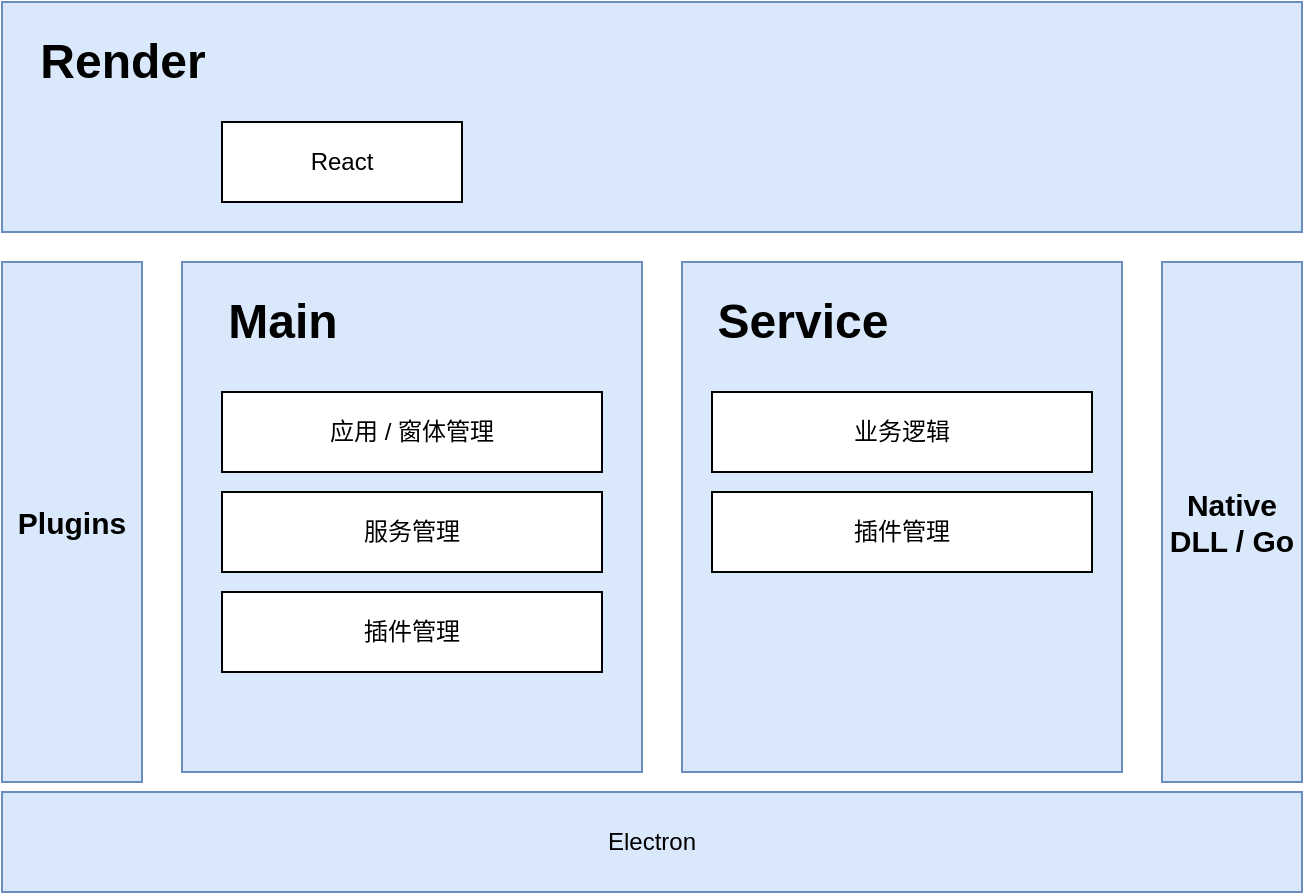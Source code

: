 <mxfile version="13.9.9" type="device"><diagram id="CvRvtLncuSZ-sLvBnDHe" name="第 1 页"><mxGraphModel dx="1422" dy="832" grid="1" gridSize="10" guides="1" tooltips="1" connect="1" arrows="1" fold="1" page="1" pageScale="1" pageWidth="827" pageHeight="1169" math="0" shadow="0"><root><mxCell id="0"/><mxCell id="1" parent="0"/><mxCell id="nY-F0g6jvdXW9xwQC8cQ-1" value="Electron" style="rounded=0;whiteSpace=wrap;html=1;fillColor=#dae8fc;strokeColor=#6c8ebf;" parent="1" vertex="1"><mxGeometry x="100" y="535" width="650" height="50" as="geometry"/></mxCell><mxCell id="nY-F0g6jvdXW9xwQC8cQ-2" value="" style="rounded=0;whiteSpace=wrap;html=1;fillColor=#dae8fc;strokeColor=#6c8ebf;" parent="1" vertex="1"><mxGeometry x="190" y="270" width="230" height="255" as="geometry"/></mxCell><mxCell id="nY-F0g6jvdXW9xwQC8cQ-4" value="Plugins" style="rounded=0;whiteSpace=wrap;html=1;fillColor=#dae8fc;strokeColor=#6c8ebf;fontSize=15;fontStyle=1" parent="1" vertex="1"><mxGeometry x="100" y="270" width="70" height="260" as="geometry"/></mxCell><mxCell id="nY-F0g6jvdXW9xwQC8cQ-5" value="" style="rounded=0;whiteSpace=wrap;html=1;fillColor=#dae8fc;strokeColor=#6c8ebf;" parent="1" vertex="1"><mxGeometry x="100" y="140" width="650" height="115" as="geometry"/></mxCell><mxCell id="BM6lSFcRcHS1PgvJR4S_-1" value="" style="rounded=0;whiteSpace=wrap;html=1;fillColor=#dae8fc;strokeColor=#6c8ebf;" vertex="1" parent="1"><mxGeometry x="440" y="270" width="220" height="255" as="geometry"/></mxCell><mxCell id="BM6lSFcRcHS1PgvJR4S_-3" value="应用 / 窗体管理" style="rounded=0;whiteSpace=wrap;html=1;" vertex="1" parent="1"><mxGeometry x="210" y="335" width="190" height="40" as="geometry"/></mxCell><mxCell id="BM6lSFcRcHS1PgvJR4S_-4" value="服务管理" style="rounded=0;whiteSpace=wrap;html=1;" vertex="1" parent="1"><mxGeometry x="210" y="385" width="190" height="40" as="geometry"/></mxCell><mxCell id="BM6lSFcRcHS1PgvJR4S_-5" value="插件管理" style="rounded=0;whiteSpace=wrap;html=1;" vertex="1" parent="1"><mxGeometry x="210" y="435" width="190" height="40" as="geometry"/></mxCell><mxCell id="BM6lSFcRcHS1PgvJR4S_-6" value="Main" style="text;strokeColor=none;fillColor=none;html=1;fontSize=24;fontStyle=1;verticalAlign=middle;align=center;" vertex="1" parent="1"><mxGeometry x="200" y="280" width="80" height="40" as="geometry"/></mxCell><mxCell id="BM6lSFcRcHS1PgvJR4S_-7" value="Service" style="text;strokeColor=none;fillColor=none;html=1;fontSize=24;fontStyle=1;verticalAlign=middle;align=center;" vertex="1" parent="1"><mxGeometry x="450" y="280" width="100" height="40" as="geometry"/></mxCell><mxCell id="BM6lSFcRcHS1PgvJR4S_-8" value="Render" style="text;strokeColor=none;fillColor=none;html=1;fontSize=24;fontStyle=1;verticalAlign=middle;align=center;" vertex="1" parent="1"><mxGeometry x="110" y="150" width="100" height="40" as="geometry"/></mxCell><mxCell id="BM6lSFcRcHS1PgvJR4S_-9" value="React" style="rounded=0;whiteSpace=wrap;html=1;" vertex="1" parent="1"><mxGeometry x="210" y="200" width="120" height="40" as="geometry"/></mxCell><mxCell id="BM6lSFcRcHS1PgvJR4S_-10" value="Native&lt;br&gt;DLL / Go" style="rounded=0;whiteSpace=wrap;html=1;fillColor=#dae8fc;strokeColor=#6c8ebf;fontSize=15;fontStyle=1" vertex="1" parent="1"><mxGeometry x="680" y="270" width="70" height="260" as="geometry"/></mxCell><mxCell id="BM6lSFcRcHS1PgvJR4S_-11" value="业务逻辑" style="rounded=0;whiteSpace=wrap;html=1;" vertex="1" parent="1"><mxGeometry x="455" y="335" width="190" height="40" as="geometry"/></mxCell><mxCell id="BM6lSFcRcHS1PgvJR4S_-13" value="插件管理" style="rounded=0;whiteSpace=wrap;html=1;" vertex="1" parent="1"><mxGeometry x="455" y="385" width="190" height="40" as="geometry"/></mxCell></root></mxGraphModel></diagram></mxfile>